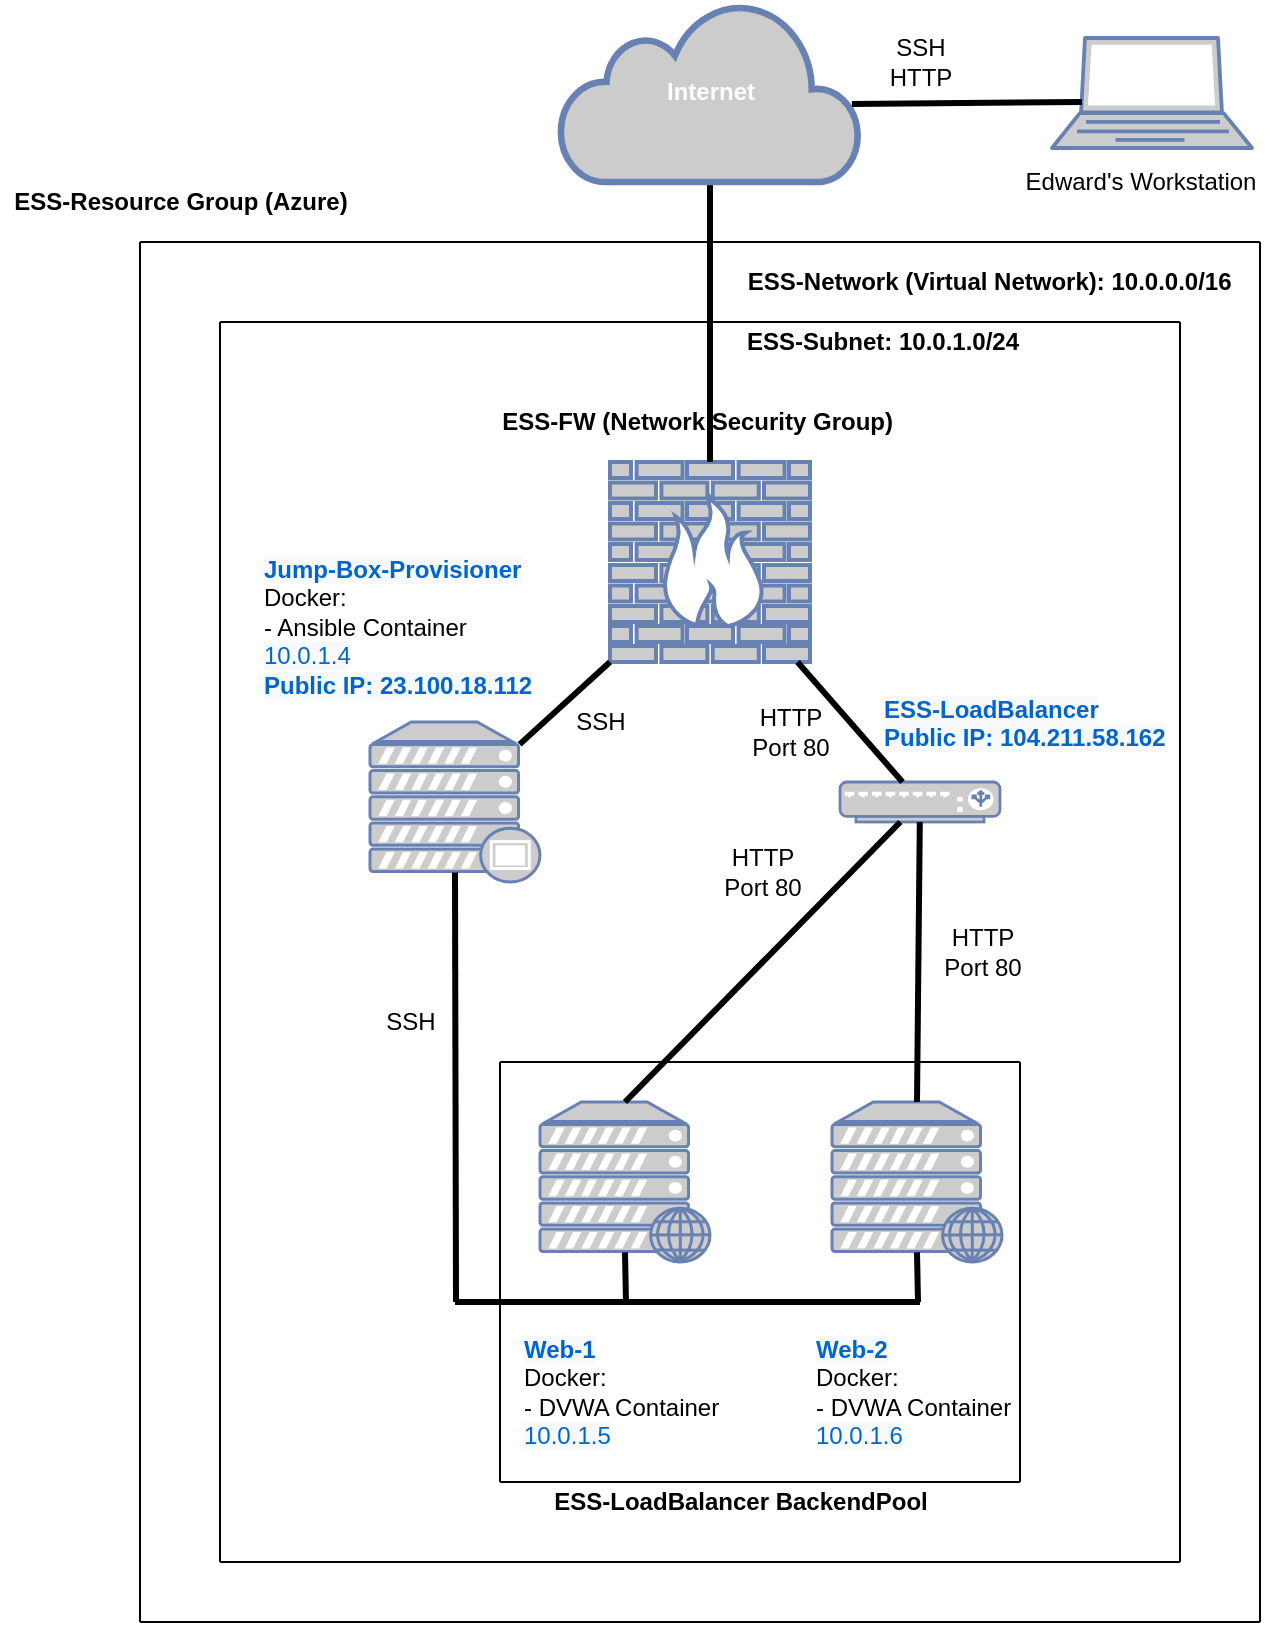 <mxfile version="14.1.1" type="device"><diagram id="y9JGQx0ndEIggHHYsdA3" name="Page-1"><mxGraphModel dx="1295" dy="881" grid="1" gridSize="10" guides="1" tooltips="1" connect="1" arrows="1" fold="1" page="1" pageScale="1" pageWidth="850" pageHeight="1100" math="0" shadow="0"><root><mxCell id="0"/><mxCell id="1" parent="0"/><mxCell id="5sVxzrbq_Mt82QFP93hi-3" value="" style="fontColor=#0066CC;verticalAlign=top;verticalLabelPosition=bottom;labelPosition=center;align=center;html=1;outlineConnect=0;fillColor=#CCCCCC;strokeColor=#6881B3;gradientColor=none;gradientDirection=north;strokeWidth=2;shape=mxgraph.networks.proxy_server;" parent="1" vertex="1"><mxGeometry x="285" y="490" width="85" height="80" as="geometry"/></mxCell><mxCell id="5sVxzrbq_Mt82QFP93hi-4" value="" style="fontColor=#0066CC;verticalAlign=top;verticalLabelPosition=bottom;labelPosition=center;align=center;html=1;outlineConnect=0;fillColor=#CCCCCC;strokeColor=#6881B3;gradientColor=none;gradientDirection=north;strokeWidth=2;shape=mxgraph.networks.web_server;" parent="1" vertex="1"><mxGeometry x="370" y="680" width="85" height="80" as="geometry"/></mxCell><mxCell id="5sVxzrbq_Mt82QFP93hi-9" value="" style="fontColor=#0066CC;verticalAlign=top;verticalLabelPosition=bottom;labelPosition=center;align=center;html=1;outlineConnect=0;fillColor=#CCCCCC;strokeColor=#6881B3;gradientColor=none;gradientDirection=north;strokeWidth=2;shape=mxgraph.networks.load_balancer;" parent="1" vertex="1"><mxGeometry x="520" y="520" width="80" height="20" as="geometry"/></mxCell><mxCell id="5sVxzrbq_Mt82QFP93hi-11" value="" style="fontColor=#0066CC;verticalAlign=top;verticalLabelPosition=bottom;labelPosition=center;align=center;html=1;outlineConnect=0;fillColor=#CCCCCC;strokeColor=#6881B3;gradientColor=none;gradientDirection=north;strokeWidth=2;shape=mxgraph.networks.firewall;" parent="1" vertex="1"><mxGeometry x="405" y="360" width="100" height="100" as="geometry"/></mxCell><mxCell id="5sVxzrbq_Mt82QFP93hi-12" value="" style="fontColor=#0066CC;verticalAlign=top;verticalLabelPosition=bottom;labelPosition=center;align=center;html=1;outlineConnect=0;fillColor=#CCCCCC;strokeColor=#6881B3;gradientColor=none;gradientDirection=north;strokeWidth=2;shape=mxgraph.networks.web_server;" parent="1" vertex="1"><mxGeometry x="516" y="680" width="85" height="80" as="geometry"/></mxCell><mxCell id="5sVxzrbq_Mt82QFP93hi-13" value="" style="endArrow=none;html=1;" parent="1" edge="1"><mxGeometry width="50" height="50" relative="1" as="geometry"><mxPoint x="210" y="910" as="sourcePoint"/><mxPoint x="210" y="290" as="targetPoint"/></mxGeometry></mxCell><mxCell id="5sVxzrbq_Mt82QFP93hi-14" value="" style="endArrow=none;html=1;" parent="1" edge="1"><mxGeometry width="50" height="50" relative="1" as="geometry"><mxPoint x="690" y="910" as="sourcePoint"/><mxPoint x="690" y="290" as="targetPoint"/></mxGeometry></mxCell><mxCell id="5sVxzrbq_Mt82QFP93hi-15" value="" style="endArrow=none;html=1;" parent="1" edge="1"><mxGeometry width="50" height="50" relative="1" as="geometry"><mxPoint x="690" y="290" as="sourcePoint"/><mxPoint x="210" y="290" as="targetPoint"/></mxGeometry></mxCell><mxCell id="5sVxzrbq_Mt82QFP93hi-16" value="" style="endArrow=none;html=1;" parent="1" edge="1"><mxGeometry width="50" height="50" relative="1" as="geometry"><mxPoint x="690" y="910" as="sourcePoint"/><mxPoint x="210" y="910" as="targetPoint"/></mxGeometry></mxCell><mxCell id="5sVxzrbq_Mt82QFP93hi-17" value="" style="endArrow=none;html=1;" parent="1" edge="1"><mxGeometry width="50" height="50" relative="1" as="geometry"><mxPoint x="350" y="870" as="sourcePoint"/><mxPoint x="350" y="660" as="targetPoint"/></mxGeometry></mxCell><mxCell id="5sVxzrbq_Mt82QFP93hi-18" value="" style="endArrow=none;html=1;" parent="1" edge="1"><mxGeometry width="50" height="50" relative="1" as="geometry"><mxPoint x="610" y="870" as="sourcePoint"/><mxPoint x="610" y="660" as="targetPoint"/></mxGeometry></mxCell><mxCell id="5sVxzrbq_Mt82QFP93hi-19" value="" style="endArrow=none;html=1;" parent="1" edge="1"><mxGeometry width="50" height="50" relative="1" as="geometry"><mxPoint x="610" y="660" as="sourcePoint"/><mxPoint x="350" y="660" as="targetPoint"/></mxGeometry></mxCell><mxCell id="5sVxzrbq_Mt82QFP93hi-20" value="" style="endArrow=none;html=1;" parent="1" edge="1"><mxGeometry width="50" height="50" relative="1" as="geometry"><mxPoint x="610" y="870" as="sourcePoint"/><mxPoint x="350" y="870" as="targetPoint"/></mxGeometry></mxCell><mxCell id="5sVxzrbq_Mt82QFP93hi-21" value="" style="endArrow=none;html=1;" parent="1" edge="1"><mxGeometry width="50" height="50" relative="1" as="geometry"><mxPoint x="170" y="940" as="sourcePoint"/><mxPoint x="170" y="250" as="targetPoint"/></mxGeometry></mxCell><mxCell id="5sVxzrbq_Mt82QFP93hi-22" value="" style="endArrow=none;html=1;" parent="1" edge="1"><mxGeometry width="50" height="50" relative="1" as="geometry"><mxPoint x="730" y="940" as="sourcePoint"/><mxPoint x="730" y="250" as="targetPoint"/></mxGeometry></mxCell><mxCell id="5sVxzrbq_Mt82QFP93hi-23" value="" style="endArrow=none;html=1;" parent="1" edge="1"><mxGeometry width="50" height="50" relative="1" as="geometry"><mxPoint x="730" y="250" as="sourcePoint"/><mxPoint x="170" y="250" as="targetPoint"/></mxGeometry></mxCell><mxCell id="5sVxzrbq_Mt82QFP93hi-24" value="" style="endArrow=none;html=1;" parent="1" edge="1"><mxGeometry width="50" height="50" relative="1" as="geometry"><mxPoint x="730" y="940" as="sourcePoint"/><mxPoint x="170" y="940" as="targetPoint"/></mxGeometry></mxCell><mxCell id="5sVxzrbq_Mt82QFP93hi-25" value="&lt;b&gt;ESS-FW (Network Security Group)&amp;nbsp;&lt;/b&gt;" style="text;html=1;align=center;verticalAlign=middle;resizable=0;points=[];autosize=1;" parent="1" vertex="1"><mxGeometry x="345" y="330" width="210" height="20" as="geometry"/></mxCell><mxCell id="5sVxzrbq_Mt82QFP93hi-28" value="" style="endArrow=none;html=1;strokeWidth=3;entryX=0;entryY=1;entryDx=0;entryDy=0;entryPerimeter=0;exitX=0.88;exitY=0.14;exitDx=0;exitDy=0;exitPerimeter=0;" parent="1" source="5sVxzrbq_Mt82QFP93hi-3" target="5sVxzrbq_Mt82QFP93hi-11" edge="1"><mxGeometry width="50" height="50" relative="1" as="geometry"><mxPoint x="420" y="540" as="sourcePoint"/><mxPoint x="470" y="490" as="targetPoint"/></mxGeometry></mxCell><mxCell id="5sVxzrbq_Mt82QFP93hi-31" value="" style="endArrow=none;html=1;strokeWidth=3;" parent="1" source="5sVxzrbq_Mt82QFP93hi-9" target="5sVxzrbq_Mt82QFP93hi-11" edge="1"><mxGeometry width="50" height="50" relative="1" as="geometry"><mxPoint x="550" y="510" as="sourcePoint"/><mxPoint x="500" y="470" as="targetPoint"/></mxGeometry></mxCell><mxCell id="5sVxzrbq_Mt82QFP93hi-32" value="" style="endArrow=none;html=1;strokeWidth=3;entryX=0.5;entryY=0;entryDx=0;entryDy=0;entryPerimeter=0;" parent="1" source="5sVxzrbq_Mt82QFP93hi-9" target="5sVxzrbq_Mt82QFP93hi-12" edge="1"><mxGeometry width="50" height="50" relative="1" as="geometry"><mxPoint x="640" y="460" as="sourcePoint"/><mxPoint x="498.75" y="460" as="targetPoint"/></mxGeometry></mxCell><mxCell id="5sVxzrbq_Mt82QFP93hi-34" value="" style="endArrow=none;html=1;strokeWidth=3;entryX=0.5;entryY=0;entryDx=0;entryDy=0;entryPerimeter=0;" parent="1" source="5sVxzrbq_Mt82QFP93hi-9" target="5sVxzrbq_Mt82QFP93hi-4" edge="1"><mxGeometry width="50" height="50" relative="1" as="geometry"><mxPoint x="640" y="460" as="sourcePoint"/><mxPoint x="498.75" y="460" as="targetPoint"/></mxGeometry></mxCell><mxCell id="5sVxzrbq_Mt82QFP93hi-37" value="&lt;b&gt;&lt;span style=&quot;color: rgb(0 , 102 , 204) ; font-family: &amp;#34;helvetica&amp;#34; ; font-size: 12px ; font-style: normal ; letter-spacing: normal ; text-align: center ; text-indent: 0px ; text-transform: none ; word-spacing: 0px ; background-color: rgb(248 , 249 , 250) ; display: inline ; float: none&quot;&gt;ESS-LoadBalancer&lt;/span&gt;&lt;br style=&quot;color: rgb(0 , 102 , 204) ; font-family: &amp;#34;helvetica&amp;#34; ; font-size: 12px ; font-style: normal ; letter-spacing: normal ; text-align: center ; text-indent: 0px ; text-transform: none ; word-spacing: 0px ; background-color: rgb(248 , 249 , 250)&quot;&gt;&lt;span style=&quot;color: rgb(0 , 102 , 204) ; font-family: &amp;#34;helvetica&amp;#34; ; font-size: 12px ; font-style: normal ; letter-spacing: normal ; text-align: center ; text-indent: 0px ; text-transform: none ; word-spacing: 0px ; background-color: rgb(248 , 249 , 250) ; display: inline ; float: none&quot;&gt;Public IP: 104.211.58.162&lt;/span&gt;&lt;/b&gt;" style="text;whiteSpace=wrap;html=1;" parent="1" vertex="1"><mxGeometry x="540" y="470" width="160" height="40" as="geometry"/></mxCell><mxCell id="5sVxzrbq_Mt82QFP93hi-38" value="&lt;span style=&quot;color: rgb(0 , 102 , 204) ; font-family: &amp;#34;helvetica&amp;#34; ; font-size: 12px ; font-style: normal ; letter-spacing: normal ; text-align: center ; text-indent: 0px ; text-transform: none ; word-spacing: 0px ; background-color: rgb(248 , 249 , 250) ; display: inline ; float: none&quot;&gt;&lt;b&gt;Jump-Box-Provisioner&lt;/b&gt;&lt;/span&gt;&lt;br style=&quot;color: rgb(0 , 102 , 204) ; font-family: &amp;#34;helvetica&amp;#34; ; font-size: 12px ; font-style: normal ; font-weight: 400 ; letter-spacing: normal ; text-align: center ; text-indent: 0px ; text-transform: none ; word-spacing: 0px ; background-color: rgb(248 , 249 , 250)&quot;&gt;Docker:&lt;br&gt;- Ansible Container&lt;br style=&quot;color: rgb(0 , 102 , 204) ; font-family: &amp;#34;helvetica&amp;#34; ; font-size: 12px ; font-style: normal ; font-weight: 400 ; letter-spacing: normal ; text-align: center ; text-indent: 0px ; text-transform: none ; word-spacing: 0px ; background-color: rgb(248 , 249 , 250)&quot;&gt;&lt;span style=&quot;color: rgb(0 , 102 , 204) ; font-family: &amp;#34;helvetica&amp;#34; ; font-size: 12px ; font-style: normal ; font-weight: 400 ; letter-spacing: normal ; text-align: center ; text-indent: 0px ; text-transform: none ; word-spacing: 0px ; background-color: rgb(248 , 249 , 250) ; display: inline ; float: none&quot;&gt;10.0.1.4&lt;/span&gt;&lt;br style=&quot;color: rgb(0 , 102 , 204) ; font-family: &amp;#34;helvetica&amp;#34; ; font-size: 12px ; font-style: normal ; font-weight: 400 ; letter-spacing: normal ; text-align: center ; text-indent: 0px ; text-transform: none ; word-spacing: 0px ; background-color: rgb(248 , 249 , 250)&quot;&gt;&lt;span style=&quot;color: rgb(0 , 102 , 204) ; font-family: &amp;#34;helvetica&amp;#34; ; font-size: 12px ; font-style: normal ; letter-spacing: normal ; text-align: center ; text-indent: 0px ; text-transform: none ; word-spacing: 0px ; background-color: rgb(248 , 249 , 250) ; display: inline ; float: none&quot;&gt;&lt;b&gt;Public IP: 23.100.18.112&lt;/b&gt;&lt;/span&gt;" style="text;whiteSpace=wrap;html=1;" parent="1" vertex="1"><mxGeometry x="230" y="400" width="160" height="90" as="geometry"/></mxCell><mxCell id="5sVxzrbq_Mt82QFP93hi-39" value="" style="endArrow=none;html=1;strokeWidth=3;entryX=0.5;entryY=0.94;entryDx=0;entryDy=0;entryPerimeter=0;" parent="1" target="5sVxzrbq_Mt82QFP93hi-3" edge="1"><mxGeometry width="50" height="50" relative="1" as="geometry"><mxPoint x="328" y="780" as="sourcePoint"/><mxPoint x="405" y="460" as="targetPoint"/></mxGeometry></mxCell><mxCell id="5sVxzrbq_Mt82QFP93hi-42" value="&lt;span style=&quot;color: rgb(0 , 102 , 204) ; font-family: &amp;#34;helvetica&amp;#34; ; font-size: 12px ; font-style: normal ; letter-spacing: normal ; text-align: center ; text-indent: 0px ; text-transform: none ; word-spacing: 0px ; background-color: rgb(248 , 249 , 250) ; display: inline ; float: none&quot;&gt;&lt;b&gt;Web-1&lt;/b&gt;&lt;br&gt;&lt;/span&gt;Docker:&lt;br&gt;- DVWA Container&lt;br style=&quot;color: rgb(0 , 102 , 204) ; font-family: &amp;#34;helvetica&amp;#34; ; font-size: 12px ; font-style: normal ; font-weight: 400 ; letter-spacing: normal ; text-align: center ; text-indent: 0px ; text-transform: none ; word-spacing: 0px ; background-color: rgb(248 , 249 , 250)&quot;&gt;&lt;span style=&quot;color: rgb(0 , 102 , 204) ; font-family: &amp;#34;helvetica&amp;#34; ; font-size: 12px ; font-style: normal ; font-weight: 400 ; letter-spacing: normal ; text-align: center ; text-indent: 0px ; text-transform: none ; word-spacing: 0px ; background-color: rgb(248 , 249 , 250) ; display: inline ; float: none&quot;&gt;10.0.1.5&lt;/span&gt;" style="text;whiteSpace=wrap;html=1;" parent="1" vertex="1"><mxGeometry x="360" y="790" width="120" height="70" as="geometry"/></mxCell><mxCell id="5sVxzrbq_Mt82QFP93hi-45" value="&lt;span style=&quot;color: rgb(0 , 102 , 204) ; font-family: &amp;#34;helvetica&amp;#34; ; font-size: 12px ; font-style: normal ; letter-spacing: normal ; text-align: center ; text-indent: 0px ; text-transform: none ; word-spacing: 0px ; background-color: rgb(248 , 249 , 250) ; display: inline ; float: none&quot;&gt;&lt;b&gt;Web-2&lt;/b&gt;&lt;br&gt;&lt;/span&gt;Docker:&lt;br&gt;- DVWA Container&lt;br style=&quot;color: rgb(0 , 102 , 204) ; font-family: &amp;#34;helvetica&amp;#34; ; text-align: center&quot;&gt;&lt;span style=&quot;color: rgb(0 , 102 , 204) ; font-family: &amp;#34;helvetica&amp;#34; ; font-size: 12px ; font-style: normal ; font-weight: 400 ; letter-spacing: normal ; text-align: center ; text-indent: 0px ; text-transform: none ; word-spacing: 0px ; background-color: rgb(248 , 249 , 250) ; display: inline ; float: none&quot;&gt;10.0.1.6&lt;/span&gt;" style="text;whiteSpace=wrap;html=1;" parent="1" vertex="1"><mxGeometry x="506" y="790" width="110" height="70" as="geometry"/></mxCell><mxCell id="5sVxzrbq_Mt82QFP93hi-54" value="" style="endArrow=none;html=1;strokeColor=#000000;strokeWidth=3;exitX=0.5;exitY=0.94;exitDx=0;exitDy=0;exitPerimeter=0;" parent="1" source="5sVxzrbq_Mt82QFP93hi-4" edge="1"><mxGeometry width="50" height="50" relative="1" as="geometry"><mxPoint x="400" y="560" as="sourcePoint"/><mxPoint x="413" y="780" as="targetPoint"/></mxGeometry></mxCell><mxCell id="5sVxzrbq_Mt82QFP93hi-55" value="" style="endArrow=none;html=1;strokeColor=#000000;strokeWidth=3;entryX=0.5;entryY=0.94;entryDx=0;entryDy=0;entryPerimeter=0;" parent="1" target="5sVxzrbq_Mt82QFP93hi-12" edge="1"><mxGeometry width="50" height="50" relative="1" as="geometry"><mxPoint x="559" y="780" as="sourcePoint"/><mxPoint x="496" y="510" as="targetPoint"/></mxGeometry></mxCell><mxCell id="5sVxzrbq_Mt82QFP93hi-57" value="" style="endArrow=none;html=1;strokeColor=#000000;strokeWidth=3;" parent="1" edge="1"><mxGeometry width="50" height="50" relative="1" as="geometry"><mxPoint x="327.5" y="780" as="sourcePoint"/><mxPoint x="560" y="780" as="targetPoint"/></mxGeometry></mxCell><mxCell id="5sVxzrbq_Mt82QFP93hi-60" value="" style="endArrow=none;html=1;strokeColor=#000000;strokeWidth=3;entryX=0.5;entryY=0;entryDx=0;entryDy=0;entryPerimeter=0;" parent="1" target="5sVxzrbq_Mt82QFP93hi-11" edge="1"><mxGeometry width="50" height="50" relative="1" as="geometry"><mxPoint x="455" y="220" as="sourcePoint"/><mxPoint x="450" y="370" as="targetPoint"/></mxGeometry></mxCell><mxCell id="sYOAVLJvIu-W5x9bY7K--2" value="&lt;b&gt;ESS-LoadBalancer BackendPool&lt;/b&gt;" style="text;html=1;align=center;verticalAlign=middle;resizable=0;points=[];autosize=1;" vertex="1" parent="1"><mxGeometry x="370" y="870" width="200" height="20" as="geometry"/></mxCell><mxCell id="sYOAVLJvIu-W5x9bY7K--3" value="&lt;b&gt;ESS-Resource Group (Azure)&lt;/b&gt;" style="text;html=1;align=center;verticalAlign=middle;resizable=0;points=[];autosize=1;" vertex="1" parent="1"><mxGeometry x="100" y="220" width="180" height="20" as="geometry"/></mxCell><mxCell id="sYOAVLJvIu-W5x9bY7K--4" value="&lt;b&gt;ESS-Network (Virtual Network): 10.0.0.0/16&amp;nbsp;&lt;/b&gt;" style="text;html=1;align=center;verticalAlign=middle;resizable=0;points=[];autosize=1;" vertex="1" parent="1"><mxGeometry x="466" y="260" width="260" height="20" as="geometry"/></mxCell><mxCell id="sYOAVLJvIu-W5x9bY7K--5" value="&lt;b&gt;ESS-Subnet: 10.0.1.0/24&lt;/b&gt;" style="text;html=1;align=center;verticalAlign=middle;resizable=0;points=[];autosize=1;" vertex="1" parent="1"><mxGeometry x="466" y="290" width="150" height="20" as="geometry"/></mxCell><mxCell id="sYOAVLJvIu-W5x9bY7K--8" value="SSH" style="text;html=1;align=center;verticalAlign=middle;resizable=0;points=[];autosize=1;" vertex="1" parent="1"><mxGeometry x="380" y="480" width="40" height="20" as="geometry"/></mxCell><mxCell id="sYOAVLJvIu-W5x9bY7K--9" value="HTTP&lt;br&gt;Port 80" style="text;html=1;align=center;verticalAlign=middle;resizable=0;points=[];autosize=1;" vertex="1" parent="1"><mxGeometry x="470" y="480" width="50" height="30" as="geometry"/></mxCell><mxCell id="sYOAVLJvIu-W5x9bY7K--10" value="SSH" style="text;html=1;align=center;verticalAlign=middle;resizable=0;points=[];autosize=1;" vertex="1" parent="1"><mxGeometry x="285" y="630" width="40" height="20" as="geometry"/></mxCell><mxCell id="sYOAVLJvIu-W5x9bY7K--11" value="HTTP&lt;br&gt;Port 80" style="text;html=1;align=center;verticalAlign=middle;resizable=0;points=[];autosize=1;" vertex="1" parent="1"><mxGeometry x="456" y="550" width="50" height="30" as="geometry"/></mxCell><mxCell id="sYOAVLJvIu-W5x9bY7K--12" value="HTTP&lt;br&gt;Port 80" style="text;html=1;align=center;verticalAlign=middle;resizable=0;points=[];autosize=1;" vertex="1" parent="1"><mxGeometry x="566" y="590" width="50" height="30" as="geometry"/></mxCell><mxCell id="sYOAVLJvIu-W5x9bY7K--13" value="&lt;b&gt;Internet&lt;/b&gt;" style="html=1;outlineConnect=0;fillColor=#CCCCCC;strokeColor=#6881B3;gradientColor=none;gradientDirection=north;strokeWidth=2;shape=mxgraph.networks.cloud;fontColor=#ffffff;" vertex="1" parent="1"><mxGeometry x="380" y="130" width="150" height="90" as="geometry"/></mxCell><mxCell id="sYOAVLJvIu-W5x9bY7K--14" value="" style="fontColor=#0066CC;verticalAlign=top;verticalLabelPosition=bottom;labelPosition=center;align=center;html=1;outlineConnect=0;fillColor=#CCCCCC;strokeColor=#6881B3;gradientColor=none;gradientDirection=north;strokeWidth=2;shape=mxgraph.networks.laptop;" vertex="1" parent="1"><mxGeometry x="626" y="148" width="100" height="55" as="geometry"/></mxCell><mxCell id="sYOAVLJvIu-W5x9bY7K--16" value="" style="endArrow=none;html=1;strokeColor=#000000;strokeWidth=3;exitX=0.973;exitY=0.567;exitDx=0;exitDy=0;exitPerimeter=0;" edge="1" parent="1" source="sYOAVLJvIu-W5x9bY7K--13"><mxGeometry width="50" height="50" relative="1" as="geometry"><mxPoint x="516" y="50" as="sourcePoint"/><mxPoint x="641" y="180" as="targetPoint"/></mxGeometry></mxCell><mxCell id="sYOAVLJvIu-W5x9bY7K--17" value="SSH&lt;br&gt;HTTP" style="text;html=1;align=center;verticalAlign=middle;resizable=0;points=[];autosize=1;" vertex="1" parent="1"><mxGeometry x="535" y="145" width="50" height="30" as="geometry"/></mxCell><mxCell id="sYOAVLJvIu-W5x9bY7K--18" value="Edward's Workstation" style="text;html=1;align=center;verticalAlign=middle;resizable=0;points=[];autosize=1;" vertex="1" parent="1"><mxGeometry x="605" y="210" width="130" height="20" as="geometry"/></mxCell></root></mxGraphModel></diagram></mxfile>